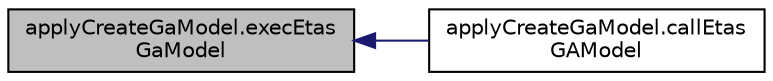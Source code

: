 digraph "applyCreateGaModel.execEtasGaModel"
{
  edge [fontname="Helvetica",fontsize="10",labelfontname="Helvetica",labelfontsize="10"];
  node [fontname="Helvetica",fontsize="10",shape=record];
  rankdir="LR";
  Node11 [label="applyCreateGaModel.execEtas\lGaModel",height=0.2,width=0.4,color="black", fillcolor="grey75", style="filled", fontcolor="black"];
  Node11 -> Node12 [dir="back",color="midnightblue",fontsize="10",style="solid",fontname="Helvetica"];
  Node12 [label="applyCreateGaModel.callEtas\lGAModel",height=0.2,width=0.4,color="black", fillcolor="white", style="filled",URL="$namespaceapply_create_ga_model.html#ac77d1305d00b2acdf71c3efd7b85e2a1"];
}
